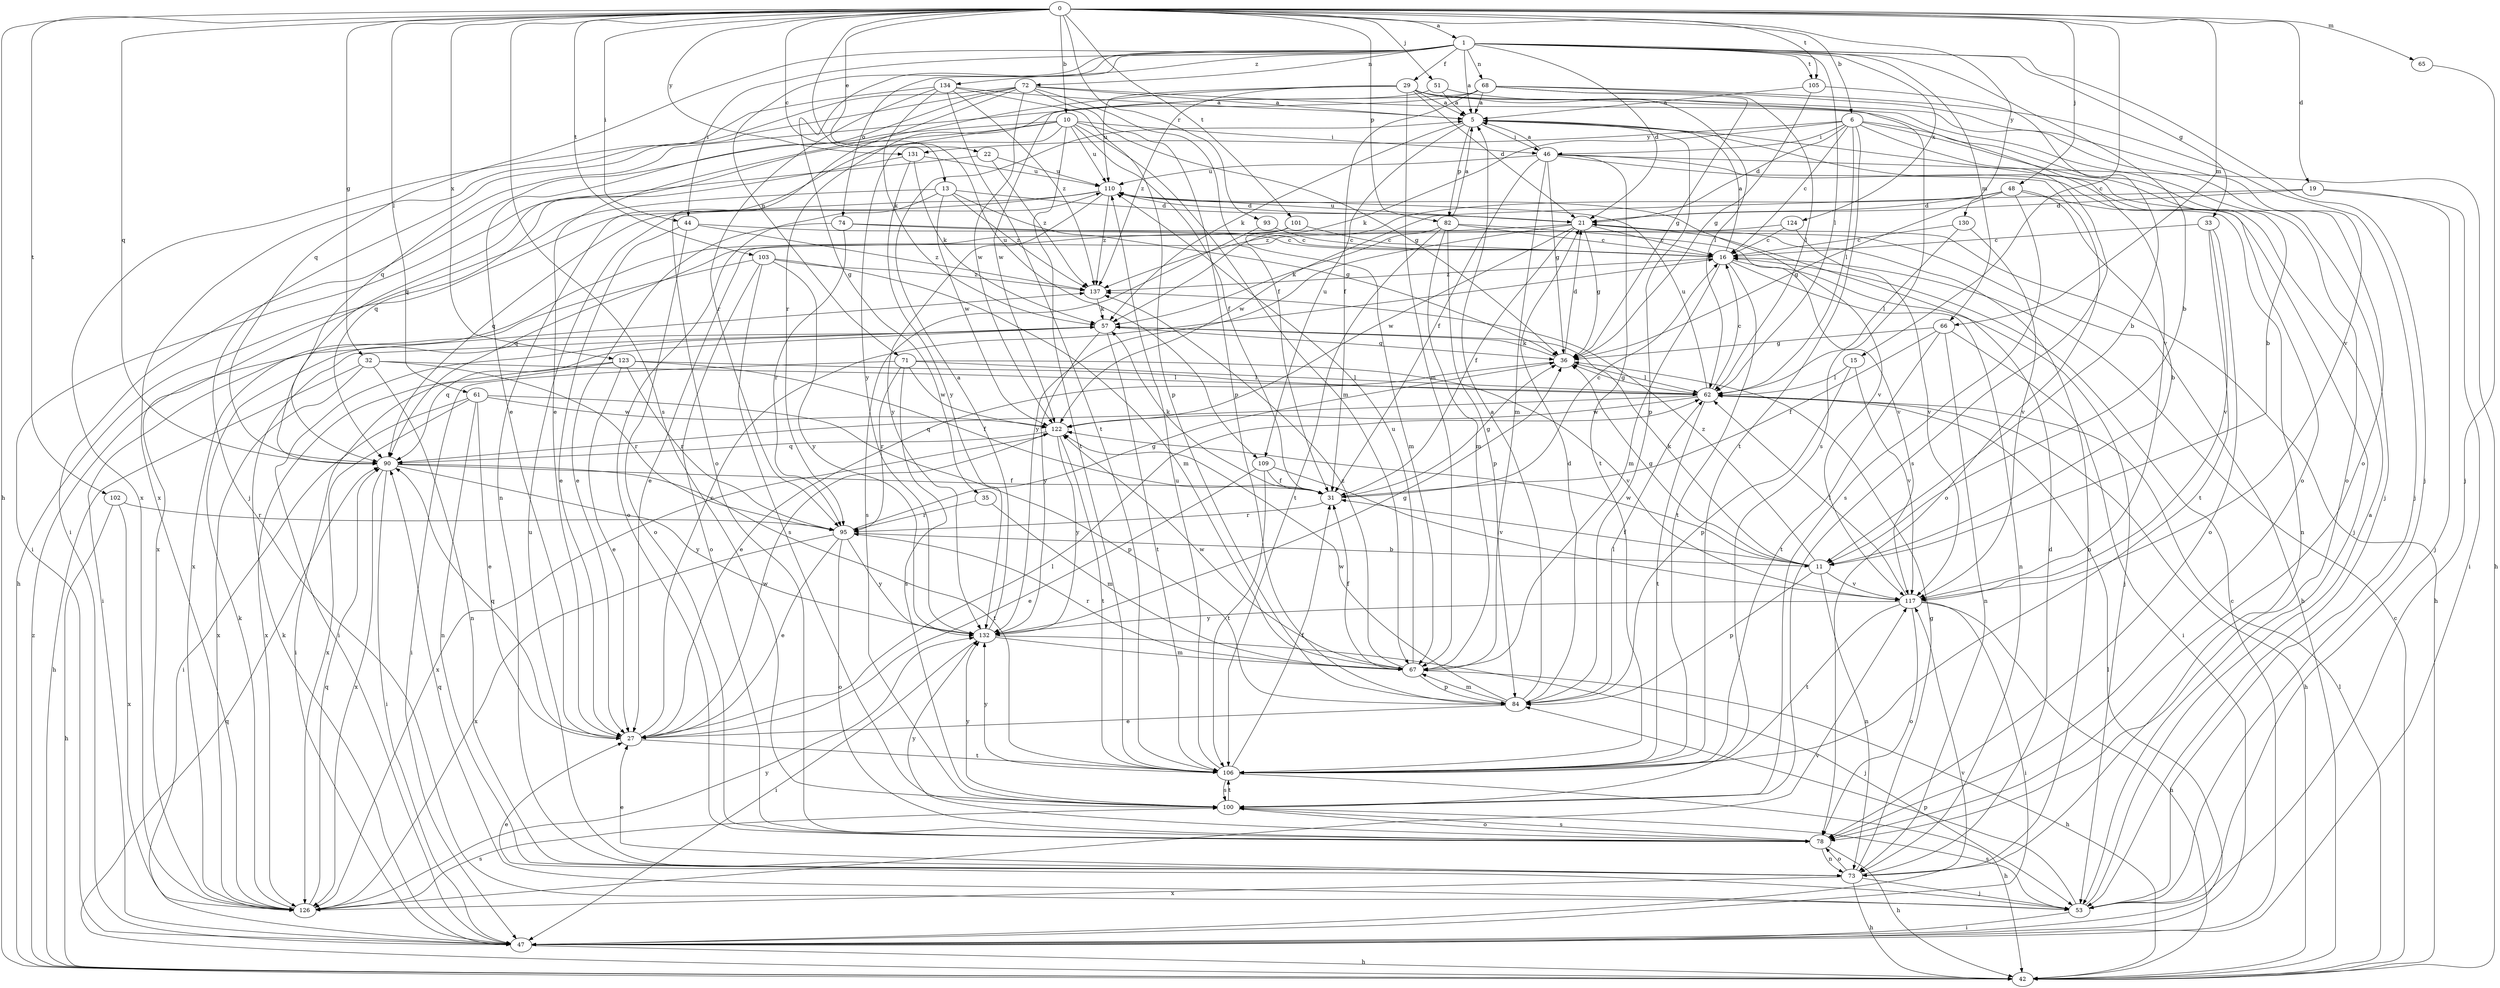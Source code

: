 strict digraph  {
0;
1;
5;
6;
10;
11;
13;
15;
16;
19;
21;
22;
27;
29;
31;
32;
33;
35;
36;
42;
44;
46;
47;
48;
51;
53;
57;
61;
62;
65;
66;
67;
68;
71;
72;
73;
74;
78;
82;
84;
90;
93;
95;
100;
101;
102;
103;
105;
106;
109;
110;
117;
122;
123;
124;
126;
130;
131;
132;
134;
137;
0 -> 1  [label=a];
0 -> 6  [label=b];
0 -> 10  [label=b];
0 -> 13  [label=c];
0 -> 15  [label=c];
0 -> 19  [label=d];
0 -> 22  [label=e];
0 -> 32  [label=g];
0 -> 42  [label=h];
0 -> 44  [label=i];
0 -> 48  [label=j];
0 -> 51  [label=j];
0 -> 61  [label=l];
0 -> 65  [label=m];
0 -> 66  [label=m];
0 -> 82  [label=p];
0 -> 90  [label=q];
0 -> 93  [label=r];
0 -> 100  [label=s];
0 -> 101  [label=t];
0 -> 102  [label=t];
0 -> 103  [label=t];
0 -> 105  [label=t];
0 -> 109  [label=u];
0 -> 123  [label=x];
0 -> 130  [label=y];
0 -> 131  [label=y];
1 -> 5  [label=a];
1 -> 11  [label=b];
1 -> 21  [label=d];
1 -> 29  [label=f];
1 -> 33  [label=g];
1 -> 35  [label=g];
1 -> 44  [label=i];
1 -> 53  [label=j];
1 -> 62  [label=l];
1 -> 66  [label=m];
1 -> 68  [label=n];
1 -> 71  [label=n];
1 -> 72  [label=n];
1 -> 74  [label=o];
1 -> 90  [label=q];
1 -> 105  [label=t];
1 -> 124  [label=x];
1 -> 134  [label=z];
5 -> 46  [label=i];
5 -> 57  [label=k];
5 -> 78  [label=o];
5 -> 82  [label=p];
5 -> 84  [label=p];
5 -> 109  [label=u];
6 -> 11  [label=b];
6 -> 16  [label=c];
6 -> 21  [label=d];
6 -> 46  [label=i];
6 -> 57  [label=k];
6 -> 62  [label=l];
6 -> 78  [label=o];
6 -> 100  [label=s];
6 -> 106  [label=t];
6 -> 131  [label=y];
10 -> 31  [label=f];
10 -> 36  [label=g];
10 -> 46  [label=i];
10 -> 47  [label=i];
10 -> 67  [label=m];
10 -> 73  [label=n];
10 -> 90  [label=q];
10 -> 106  [label=t];
10 -> 110  [label=u];
10 -> 132  [label=y];
11 -> 31  [label=f];
11 -> 36  [label=g];
11 -> 57  [label=k];
11 -> 73  [label=n];
11 -> 84  [label=p];
11 -> 117  [label=v];
11 -> 122  [label=w];
11 -> 137  [label=z];
13 -> 21  [label=d];
13 -> 36  [label=g];
13 -> 78  [label=o];
13 -> 122  [label=w];
13 -> 126  [label=x];
13 -> 137  [label=z];
15 -> 62  [label=l];
15 -> 84  [label=p];
15 -> 117  [label=v];
16 -> 5  [label=a];
16 -> 53  [label=j];
16 -> 67  [label=m];
16 -> 73  [label=n];
16 -> 106  [label=t];
16 -> 137  [label=z];
19 -> 21  [label=d];
19 -> 47  [label=i];
19 -> 53  [label=j];
19 -> 122  [label=w];
21 -> 16  [label=c];
21 -> 31  [label=f];
21 -> 36  [label=g];
21 -> 42  [label=h];
21 -> 73  [label=n];
21 -> 90  [label=q];
21 -> 110  [label=u];
21 -> 122  [label=w];
21 -> 132  [label=y];
22 -> 47  [label=i];
22 -> 110  [label=u];
22 -> 137  [label=z];
27 -> 16  [label=c];
27 -> 62  [label=l];
27 -> 90  [label=q];
27 -> 106  [label=t];
27 -> 122  [label=w];
29 -> 5  [label=a];
29 -> 21  [label=d];
29 -> 27  [label=e];
29 -> 53  [label=j];
29 -> 62  [label=l];
29 -> 67  [label=m];
29 -> 100  [label=s];
29 -> 110  [label=u];
29 -> 137  [label=z];
31 -> 16  [label=c];
31 -> 36  [label=g];
31 -> 57  [label=k];
31 -> 95  [label=r];
32 -> 42  [label=h];
32 -> 62  [label=l];
32 -> 73  [label=n];
32 -> 95  [label=r];
32 -> 126  [label=x];
33 -> 16  [label=c];
33 -> 78  [label=o];
33 -> 106  [label=t];
33 -> 117  [label=v];
35 -> 67  [label=m];
35 -> 95  [label=r];
36 -> 21  [label=d];
36 -> 27  [label=e];
36 -> 57  [label=k];
36 -> 62  [label=l];
42 -> 16  [label=c];
42 -> 62  [label=l];
42 -> 90  [label=q];
42 -> 137  [label=z];
44 -> 16  [label=c];
44 -> 27  [label=e];
44 -> 78  [label=o];
44 -> 137  [label=z];
46 -> 5  [label=a];
46 -> 31  [label=f];
46 -> 36  [label=g];
46 -> 42  [label=h];
46 -> 53  [label=j];
46 -> 67  [label=m];
46 -> 78  [label=o];
46 -> 106  [label=t];
46 -> 110  [label=u];
47 -> 16  [label=c];
47 -> 42  [label=h];
47 -> 57  [label=k];
47 -> 62  [label=l];
47 -> 117  [label=v];
48 -> 11  [label=b];
48 -> 21  [label=d];
48 -> 36  [label=g];
48 -> 73  [label=n];
48 -> 100  [label=s];
48 -> 137  [label=z];
51 -> 5  [label=a];
51 -> 78  [label=o];
51 -> 122  [label=w];
53 -> 5  [label=a];
53 -> 27  [label=e];
53 -> 47  [label=i];
53 -> 84  [label=p];
53 -> 90  [label=q];
53 -> 100  [label=s];
57 -> 36  [label=g];
57 -> 47  [label=i];
57 -> 90  [label=q];
57 -> 106  [label=t];
57 -> 132  [label=y];
61 -> 27  [label=e];
61 -> 47  [label=i];
61 -> 73  [label=n];
61 -> 84  [label=p];
61 -> 122  [label=w];
61 -> 126  [label=x];
62 -> 16  [label=c];
62 -> 36  [label=g];
62 -> 42  [label=h];
62 -> 90  [label=q];
62 -> 106  [label=t];
62 -> 110  [label=u];
62 -> 122  [label=w];
65 -> 53  [label=j];
66 -> 31  [label=f];
66 -> 36  [label=g];
66 -> 47  [label=i];
66 -> 73  [label=n];
66 -> 106  [label=t];
67 -> 31  [label=f];
67 -> 42  [label=h];
67 -> 84  [label=p];
67 -> 95  [label=r];
67 -> 110  [label=u];
67 -> 122  [label=w];
67 -> 137  [label=z];
68 -> 5  [label=a];
68 -> 31  [label=f];
68 -> 36  [label=g];
68 -> 53  [label=j];
68 -> 62  [label=l];
68 -> 90  [label=q];
68 -> 95  [label=r];
68 -> 117  [label=v];
71 -> 47  [label=i];
71 -> 62  [label=l];
71 -> 95  [label=r];
71 -> 100  [label=s];
71 -> 117  [label=v];
71 -> 122  [label=w];
72 -> 5  [label=a];
72 -> 27  [label=e];
72 -> 31  [label=f];
72 -> 53  [label=j];
72 -> 78  [label=o];
72 -> 84  [label=p];
72 -> 117  [label=v];
72 -> 122  [label=w];
72 -> 126  [label=x];
73 -> 21  [label=d];
73 -> 27  [label=e];
73 -> 36  [label=g];
73 -> 42  [label=h];
73 -> 53  [label=j];
73 -> 78  [label=o];
73 -> 110  [label=u];
73 -> 126  [label=x];
74 -> 16  [label=c];
74 -> 27  [label=e];
74 -> 42  [label=h];
74 -> 95  [label=r];
78 -> 42  [label=h];
78 -> 73  [label=n];
78 -> 100  [label=s];
78 -> 132  [label=y];
82 -> 5  [label=a];
82 -> 16  [label=c];
82 -> 57  [label=k];
82 -> 67  [label=m];
82 -> 84  [label=p];
82 -> 106  [label=t];
82 -> 117  [label=v];
84 -> 5  [label=a];
84 -> 21  [label=d];
84 -> 27  [label=e];
84 -> 62  [label=l];
84 -> 67  [label=m];
84 -> 122  [label=w];
90 -> 31  [label=f];
90 -> 47  [label=i];
90 -> 106  [label=t];
90 -> 126  [label=x];
90 -> 132  [label=y];
93 -> 16  [label=c];
93 -> 100  [label=s];
95 -> 11  [label=b];
95 -> 27  [label=e];
95 -> 36  [label=g];
95 -> 78  [label=o];
95 -> 126  [label=x];
95 -> 132  [label=y];
100 -> 78  [label=o];
100 -> 106  [label=t];
100 -> 132  [label=y];
101 -> 16  [label=c];
101 -> 67  [label=m];
101 -> 126  [label=x];
102 -> 42  [label=h];
102 -> 95  [label=r];
102 -> 126  [label=x];
103 -> 47  [label=i];
103 -> 67  [label=m];
103 -> 78  [label=o];
103 -> 100  [label=s];
103 -> 132  [label=y];
103 -> 137  [label=z];
105 -> 5  [label=a];
105 -> 11  [label=b];
105 -> 36  [label=g];
106 -> 31  [label=f];
106 -> 42  [label=h];
106 -> 100  [label=s];
106 -> 110  [label=u];
106 -> 132  [label=y];
109 -> 27  [label=e];
109 -> 31  [label=f];
109 -> 106  [label=t];
109 -> 117  [label=v];
110 -> 21  [label=d];
110 -> 42  [label=h];
110 -> 90  [label=q];
110 -> 117  [label=v];
110 -> 132  [label=y];
110 -> 137  [label=z];
117 -> 42  [label=h];
117 -> 47  [label=i];
117 -> 62  [label=l];
117 -> 78  [label=o];
117 -> 106  [label=t];
117 -> 132  [label=y];
122 -> 90  [label=q];
122 -> 106  [label=t];
122 -> 126  [label=x];
122 -> 132  [label=y];
123 -> 27  [label=e];
123 -> 31  [label=f];
123 -> 47  [label=i];
123 -> 62  [label=l];
123 -> 95  [label=r];
123 -> 126  [label=x];
124 -> 16  [label=c];
124 -> 27  [label=e];
124 -> 117  [label=v];
126 -> 57  [label=k];
126 -> 90  [label=q];
126 -> 100  [label=s];
126 -> 117  [label=v];
126 -> 132  [label=y];
130 -> 16  [label=c];
130 -> 62  [label=l];
130 -> 117  [label=v];
131 -> 57  [label=k];
131 -> 90  [label=q];
131 -> 110  [label=u];
131 -> 132  [label=y];
132 -> 5  [label=a];
132 -> 36  [label=g];
132 -> 47  [label=i];
132 -> 53  [label=j];
132 -> 67  [label=m];
134 -> 5  [label=a];
134 -> 57  [label=k];
134 -> 84  [label=p];
134 -> 95  [label=r];
134 -> 106  [label=t];
134 -> 126  [label=x];
134 -> 137  [label=z];
137 -> 57  [label=k];
}

